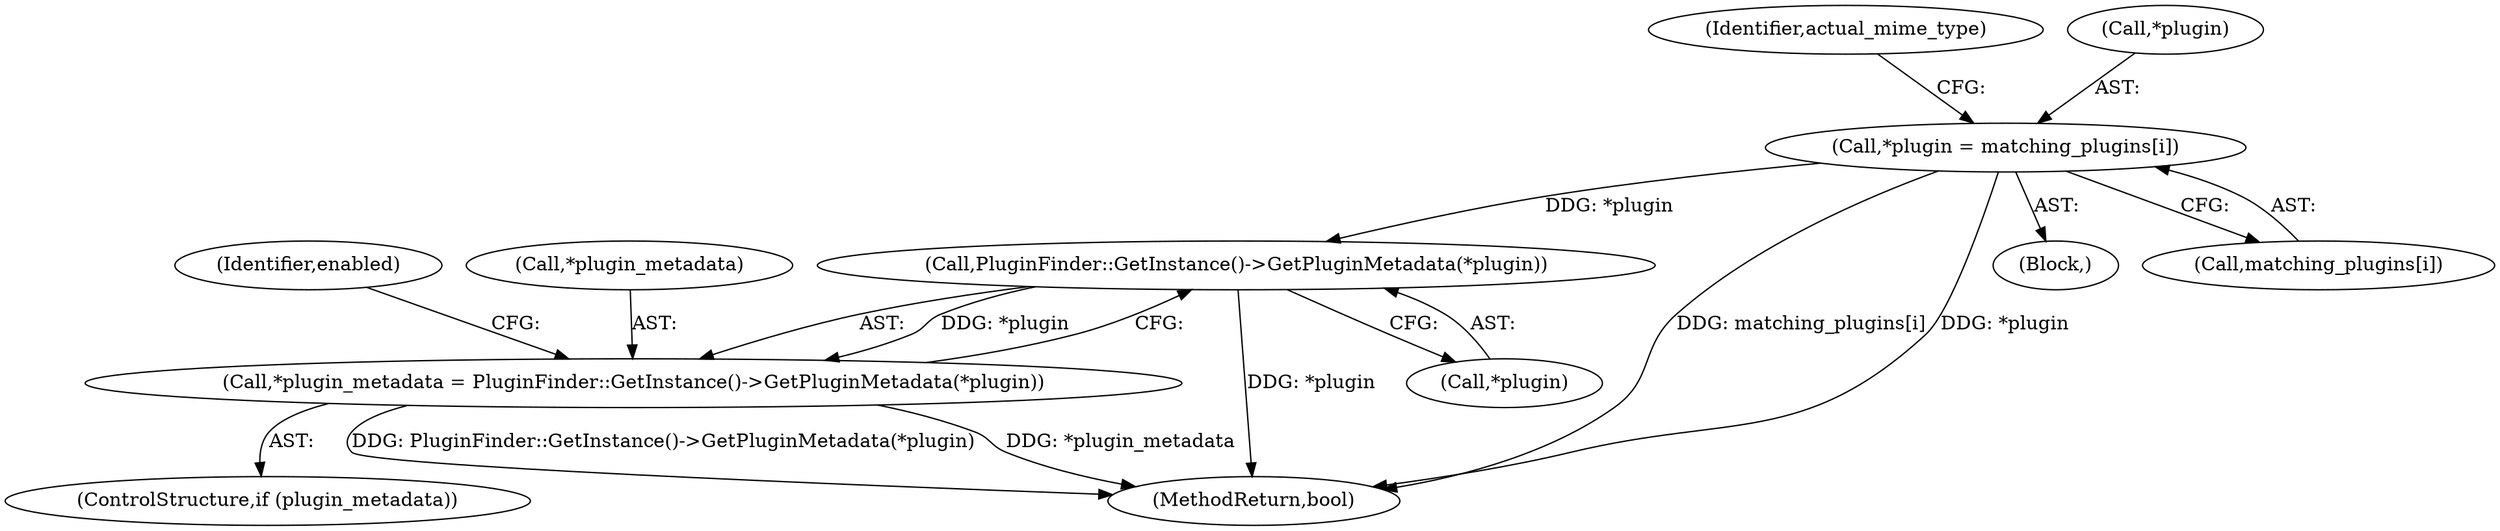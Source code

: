 digraph "0_Chrome_ac8bd041b81e46e4e4fcd5021aaa5499703952e6_0@array" {
"1000187" [label="(Call,*plugin = matching_plugins[i])"];
"1000204" [label="(Call,PluginFinder::GetInstance()->GetPluginMetadata(*plugin))"];
"1000201" [label="(Call,*plugin_metadata = PluginFinder::GetInstance()->GetPluginMetadata(*plugin))"];
"1000208" [label="(Identifier,enabled)"];
"1000187" [label="(Call,*plugin = matching_plugins[i])"];
"1000201" [label="(Call,*plugin_metadata = PluginFinder::GetInstance()->GetPluginMetadata(*plugin))"];
"1000209" [label="(MethodReturn,bool)"];
"1000109" [label="(Block,)"];
"1000202" [label="(Call,*plugin_metadata)"];
"1000205" [label="(Call,*plugin)"];
"1000204" [label="(Call,PluginFinder::GetInstance()->GetPluginMetadata(*plugin))"];
"1000199" [label="(ControlStructure,if (plugin_metadata))"];
"1000195" [label="(Identifier,actual_mime_type)"];
"1000190" [label="(Call,matching_plugins[i])"];
"1000188" [label="(Call,*plugin)"];
"1000187" -> "1000109"  [label="AST: "];
"1000187" -> "1000190"  [label="CFG: "];
"1000188" -> "1000187"  [label="AST: "];
"1000190" -> "1000187"  [label="AST: "];
"1000195" -> "1000187"  [label="CFG: "];
"1000187" -> "1000209"  [label="DDG: matching_plugins[i]"];
"1000187" -> "1000209"  [label="DDG: *plugin"];
"1000187" -> "1000204"  [label="DDG: *plugin"];
"1000204" -> "1000201"  [label="AST: "];
"1000204" -> "1000205"  [label="CFG: "];
"1000205" -> "1000204"  [label="AST: "];
"1000201" -> "1000204"  [label="CFG: "];
"1000204" -> "1000209"  [label="DDG: *plugin"];
"1000204" -> "1000201"  [label="DDG: *plugin"];
"1000201" -> "1000199"  [label="AST: "];
"1000202" -> "1000201"  [label="AST: "];
"1000208" -> "1000201"  [label="CFG: "];
"1000201" -> "1000209"  [label="DDG: PluginFinder::GetInstance()->GetPluginMetadata(*plugin)"];
"1000201" -> "1000209"  [label="DDG: *plugin_metadata"];
}
